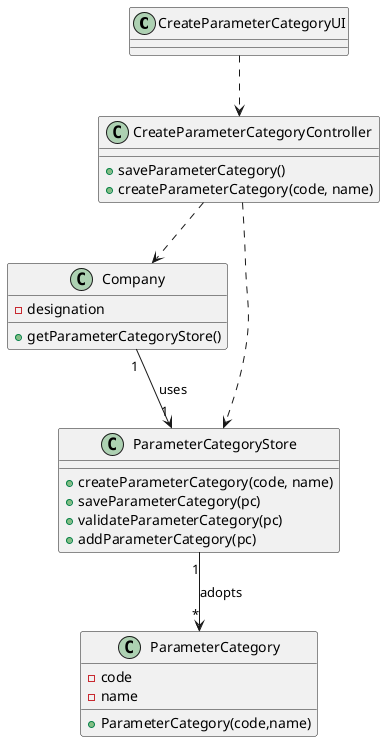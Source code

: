 @startuml
'https://plantuml.com/class-diagram

class CreateParameterCategoryUI{
}
class CreateParameterCategoryController{
+saveParameterCategory()
+createParameterCategory(code, name)
}
class Company{
-designation
+getParameterCategoryStore()
}
class ParameterCategoryStore{
+createParameterCategory(code, name)
+saveParameterCategory(pc)
+validateParameterCategory(pc)
+addParameterCategory(pc)
}

class ParameterCategory{
-code
-name
+ParameterCategory(code,name)
}
CreateParameterCategoryUI ..> CreateParameterCategoryController
CreateParameterCategoryController ..> Company
CreateParameterCategoryController ..> ParameterCategoryStore
Company "1" --> "1" ParameterCategoryStore : uses
ParameterCategoryStore "1" --> "*" ParameterCategory : adopts

@enduml